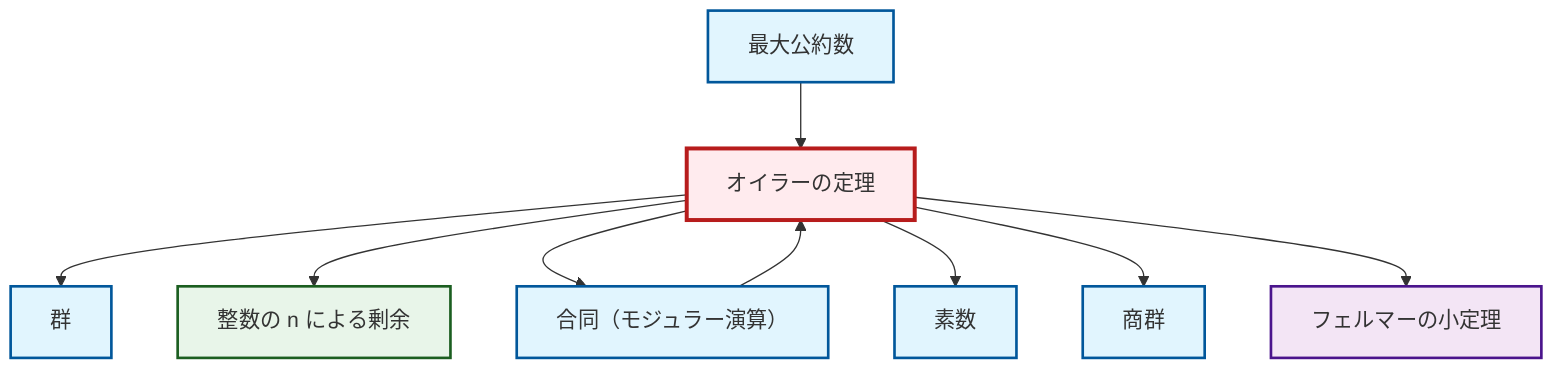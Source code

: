graph TD
    classDef definition fill:#e1f5fe,stroke:#01579b,stroke-width:2px
    classDef theorem fill:#f3e5f5,stroke:#4a148c,stroke-width:2px
    classDef axiom fill:#fff3e0,stroke:#e65100,stroke-width:2px
    classDef example fill:#e8f5e9,stroke:#1b5e20,stroke-width:2px
    classDef current fill:#ffebee,stroke:#b71c1c,stroke-width:3px
    def-group["群"]:::definition
    ex-quotient-integers-mod-n["整数の n による剰余"]:::example
    def-quotient-group["商群"]:::definition
    def-prime["素数"]:::definition
    def-gcd["最大公約数"]:::definition
    thm-fermat-little["フェルマーの小定理"]:::theorem
    def-congruence["合同（モジュラー演算）"]:::definition
    thm-euler["オイラーの定理"]:::theorem
    thm-euler --> def-group
    thm-euler --> ex-quotient-integers-mod-n
    def-congruence --> thm-euler
    def-gcd --> thm-euler
    thm-euler --> def-congruence
    thm-euler --> def-prime
    thm-euler --> def-quotient-group
    thm-euler --> thm-fermat-little
    class thm-euler current